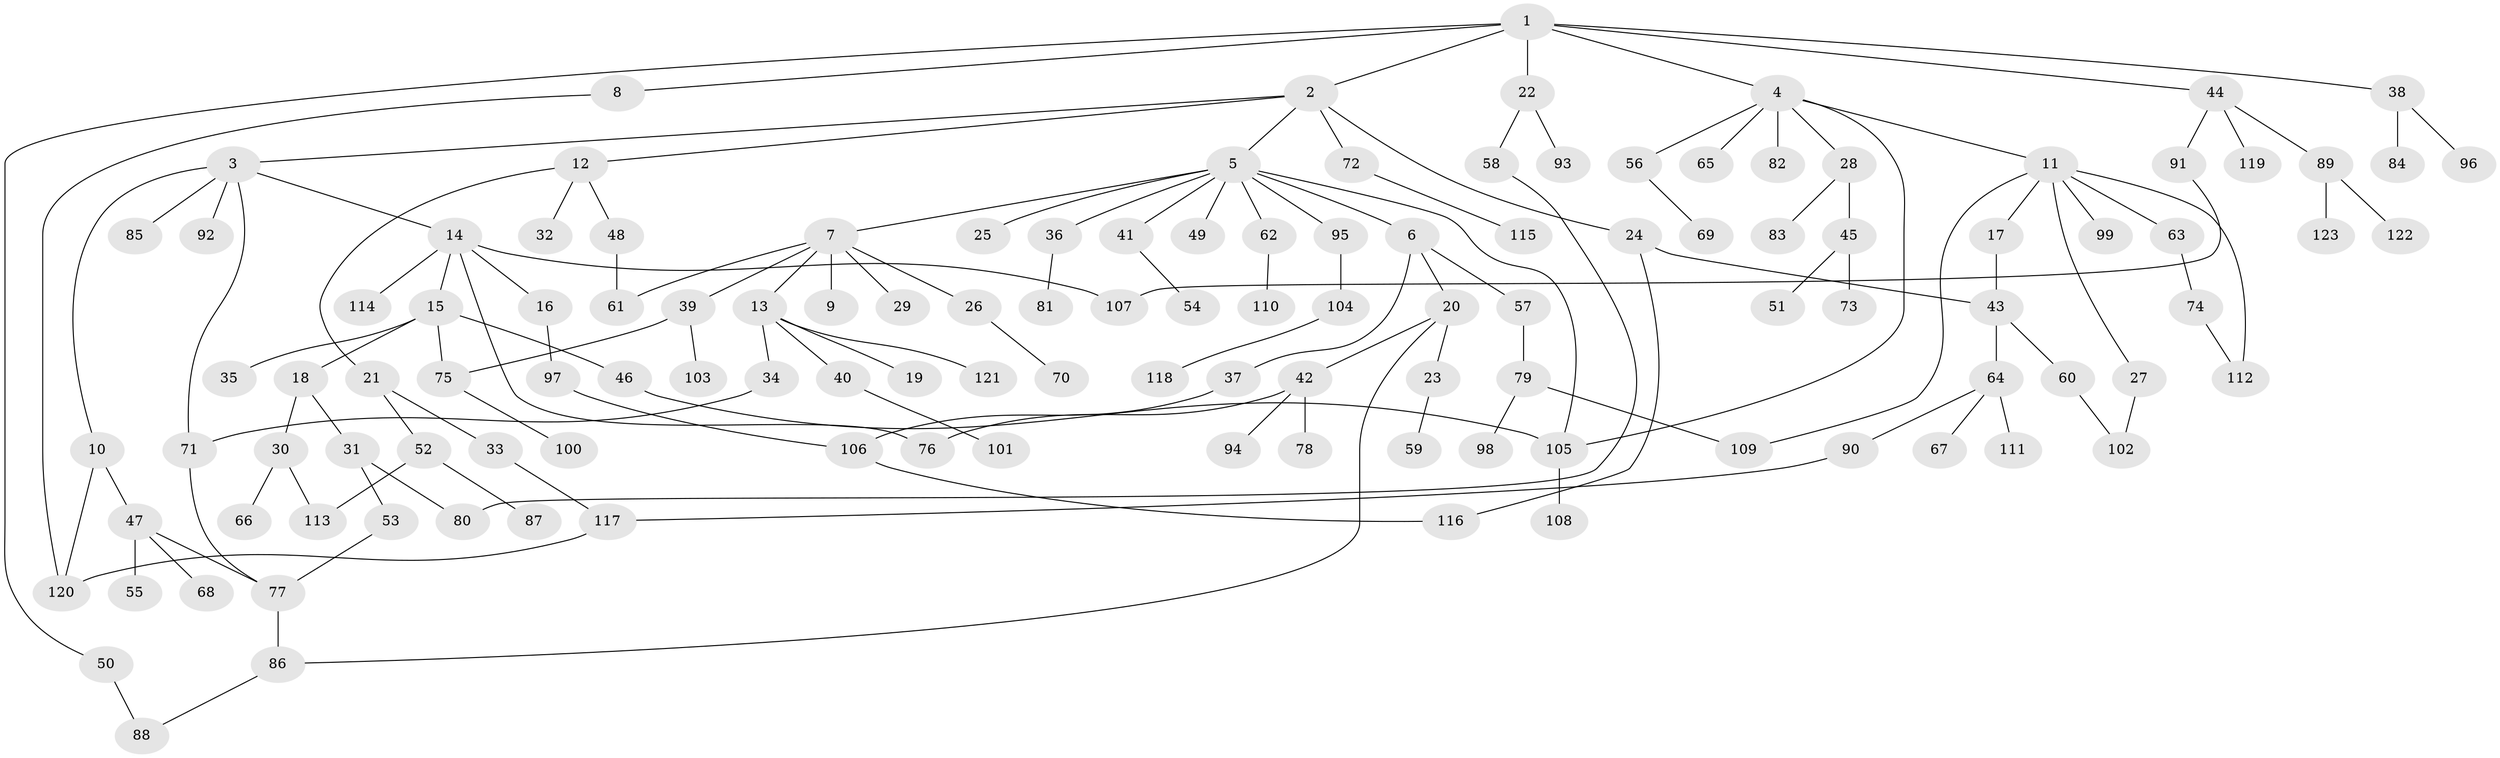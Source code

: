// coarse degree distribution, {24: 0.027777777777777776, 7: 0.027777777777777776, 6: 0.027777777777777776, 1: 0.5277777777777778, 3: 0.08333333333333333, 5: 0.08333333333333333, 2: 0.2222222222222222}
// Generated by graph-tools (version 1.1) at 2025/17/03/04/25 18:17:05]
// undirected, 123 vertices, 144 edges
graph export_dot {
graph [start="1"]
  node [color=gray90,style=filled];
  1;
  2;
  3;
  4;
  5;
  6;
  7;
  8;
  9;
  10;
  11;
  12;
  13;
  14;
  15;
  16;
  17;
  18;
  19;
  20;
  21;
  22;
  23;
  24;
  25;
  26;
  27;
  28;
  29;
  30;
  31;
  32;
  33;
  34;
  35;
  36;
  37;
  38;
  39;
  40;
  41;
  42;
  43;
  44;
  45;
  46;
  47;
  48;
  49;
  50;
  51;
  52;
  53;
  54;
  55;
  56;
  57;
  58;
  59;
  60;
  61;
  62;
  63;
  64;
  65;
  66;
  67;
  68;
  69;
  70;
  71;
  72;
  73;
  74;
  75;
  76;
  77;
  78;
  79;
  80;
  81;
  82;
  83;
  84;
  85;
  86;
  87;
  88;
  89;
  90;
  91;
  92;
  93;
  94;
  95;
  96;
  97;
  98;
  99;
  100;
  101;
  102;
  103;
  104;
  105;
  106;
  107;
  108;
  109;
  110;
  111;
  112;
  113;
  114;
  115;
  116;
  117;
  118;
  119;
  120;
  121;
  122;
  123;
  1 -- 2;
  1 -- 4;
  1 -- 8;
  1 -- 22;
  1 -- 38;
  1 -- 44;
  1 -- 50;
  2 -- 3;
  2 -- 5;
  2 -- 12;
  2 -- 24;
  2 -- 72;
  3 -- 10;
  3 -- 14;
  3 -- 71;
  3 -- 85;
  3 -- 92;
  4 -- 11;
  4 -- 28;
  4 -- 56;
  4 -- 65;
  4 -- 82;
  4 -- 105;
  5 -- 6;
  5 -- 7;
  5 -- 25;
  5 -- 36;
  5 -- 41;
  5 -- 49;
  5 -- 62;
  5 -- 95;
  5 -- 105;
  6 -- 20;
  6 -- 37;
  6 -- 57;
  7 -- 9;
  7 -- 13;
  7 -- 26;
  7 -- 29;
  7 -- 39;
  7 -- 61;
  8 -- 120;
  10 -- 47;
  10 -- 120;
  11 -- 17;
  11 -- 27;
  11 -- 63;
  11 -- 99;
  11 -- 112;
  11 -- 109;
  12 -- 21;
  12 -- 32;
  12 -- 48;
  13 -- 19;
  13 -- 34;
  13 -- 40;
  13 -- 121;
  14 -- 15;
  14 -- 16;
  14 -- 107;
  14 -- 114;
  14 -- 76;
  15 -- 18;
  15 -- 35;
  15 -- 46;
  15 -- 75;
  16 -- 97;
  17 -- 43;
  18 -- 30;
  18 -- 31;
  20 -- 23;
  20 -- 42;
  20 -- 86;
  21 -- 33;
  21 -- 52;
  22 -- 58;
  22 -- 93;
  23 -- 59;
  24 -- 116;
  24 -- 43;
  26 -- 70;
  27 -- 102;
  28 -- 45;
  28 -- 83;
  30 -- 66;
  30 -- 113;
  31 -- 53;
  31 -- 80;
  33 -- 117;
  34 -- 71;
  36 -- 81;
  37 -- 106;
  38 -- 84;
  38 -- 96;
  39 -- 75;
  39 -- 103;
  40 -- 101;
  41 -- 54;
  42 -- 76;
  42 -- 78;
  42 -- 94;
  43 -- 60;
  43 -- 64;
  44 -- 89;
  44 -- 91;
  44 -- 119;
  45 -- 51;
  45 -- 73;
  46 -- 105;
  47 -- 55;
  47 -- 68;
  47 -- 77;
  48 -- 61;
  50 -- 88;
  52 -- 87;
  52 -- 113;
  53 -- 77;
  56 -- 69;
  57 -- 79;
  58 -- 80;
  60 -- 102;
  62 -- 110;
  63 -- 74;
  64 -- 67;
  64 -- 90;
  64 -- 111;
  71 -- 77;
  72 -- 115;
  74 -- 112;
  75 -- 100;
  77 -- 86;
  79 -- 98;
  79 -- 109;
  86 -- 88;
  89 -- 122;
  89 -- 123;
  90 -- 117;
  91 -- 107;
  95 -- 104;
  97 -- 106;
  104 -- 118;
  105 -- 108;
  106 -- 116;
  117 -- 120;
}
